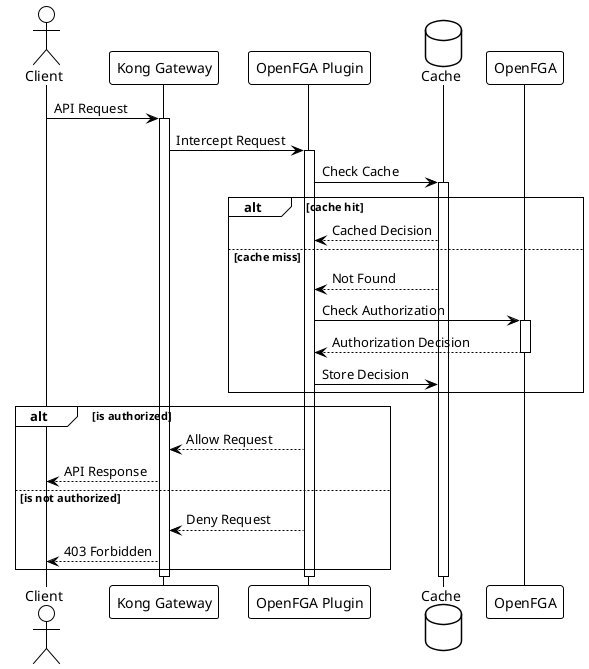 @startuml KONG OpenFGA Plugin Sequence Diagram with Caching
!theme plain
actor Client
participant "Kong Gateway" as KONG
participant "OpenFGA Plugin" as Plugin
database "Cache" as Cache
participant "OpenFGA" as OpenFGA

Client -> KONG: API Request
activate KONG

KONG -> Plugin: Intercept Request
activate Plugin

Plugin -> Cache: Check Cache
activate Cache

alt cache hit
    Cache --> Plugin: Cached Decision
else cache miss
    Cache --> Plugin: Not Found
    Plugin -> OpenFGA: Check Authorization
    activate OpenFGA
    OpenFGA --> Plugin: Authorization Decision
    deactivate OpenFGA
    Plugin -> Cache: Store Decision
end

alt is authorized
    Plugin --> KONG: Allow Request
    KONG --> Client: API Response
else is not authorized
    Plugin --> KONG: Deny Request
    KONG --> Client: 403 Forbidden
end

deactivate Cache
deactivate Plugin
deactivate KONG
@enduml
